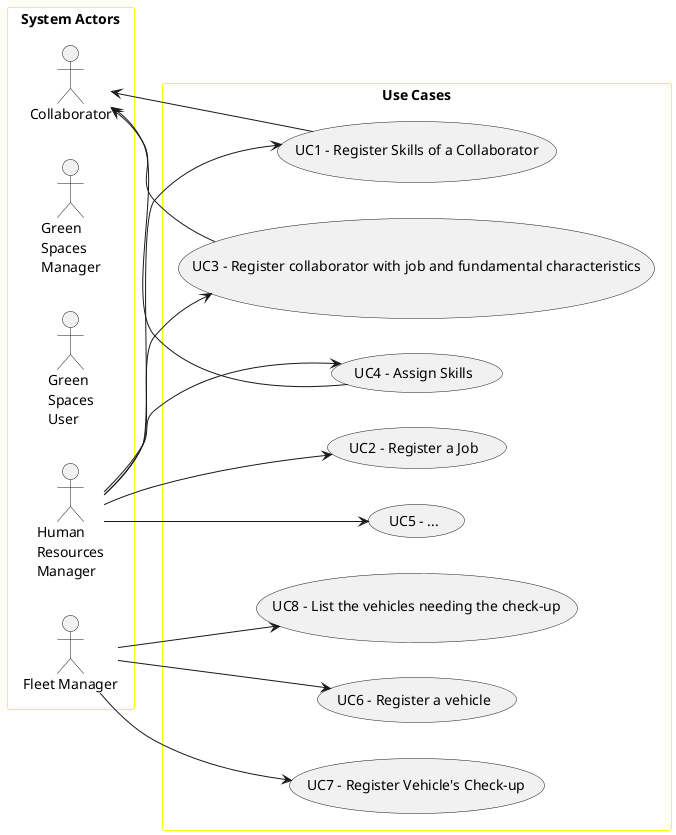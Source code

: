 @startuml
'skinparam monochrome true
skinparam packageStyle rectangle
'skinparam shadowing false

skinparam rectangle{
    BorderColor yellow
}

'title Use Case Diagram Example

left to right direction

rectangle "System Actors" as actors {
    actor Collaborator
    actor "Green\nSpaces\nManager" as GSM
    actor "Green\nSpaces\nUser" as GSU
    actor "Human\nResources\nManager" as HRM
    actor "Fleet Manager" as FM
}

rectangle "Use Cases" as usecases{
    usecase "UC1 - Register Skills of a Collaborator" as UC1
    HRM --> UC1
    UC1 --> Collaborator
    usecase "UC2 - Register a Job" as UC2
    HRM --> UC2
    usecase "UC3 - Register collaborator with job and fundamental characteristics" as UC3
    HRM --> UC3
    UC3 --> Collaborator
    usecase "UC4 - Assign Skills" as UC4
    HRM --> UC4
    UC4 --> Collaborator
    usecase "UC5 - ..." as UC5
    HRM --> UC5
    usecase "UC6 - Register a vehicle" as UC6
    FM --> UC6
    usecase "UC7 - Register Vehicle's Check-up" as UC7
    FM --> UC7
    usecase "UC8 - List the vehicles needing the check-up" as UC8
    FM --> UC8
}

@enduml